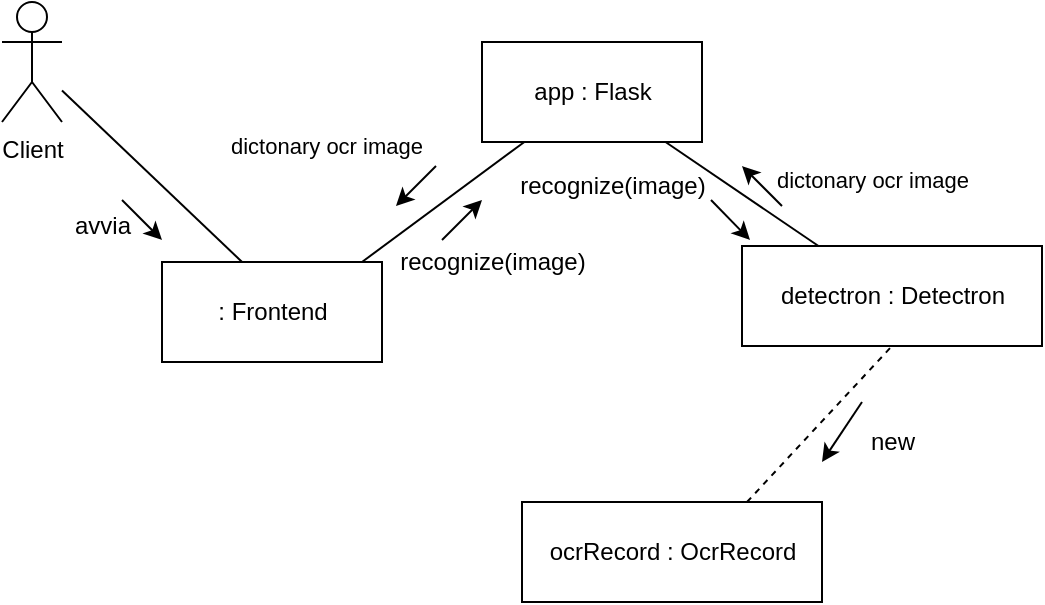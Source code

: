<mxfile version="13.3.5" type="device"><diagram id="COOBP4x2CACEpGDhiHlq" name="Page-1"><mxGraphModel dx="229" dy="134" grid="1" gridSize="10" guides="1" tooltips="1" connect="1" arrows="1" fold="1" page="1" pageScale="1" pageWidth="827" pageHeight="1169" math="0" shadow="0"><root><mxCell id="0"/><mxCell id="1" parent="0"/><mxCell id="hJq33AhxCl7-GNdCh_K8-1" value=": Frontend" style="html=1;" parent="1" vertex="1"><mxGeometry x="140" y="250" width="110" height="50" as="geometry"/></mxCell><mxCell id="hJq33AhxCl7-GNdCh_K8-2" value="app : Flask" style="html=1;" parent="1" vertex="1"><mxGeometry x="300" y="140" width="110" height="50" as="geometry"/></mxCell><mxCell id="hJq33AhxCl7-GNdCh_K8-3" value="detectron : Detectron" style="html=1;" parent="1" vertex="1"><mxGeometry x="430" y="242" width="150" height="50" as="geometry"/></mxCell><mxCell id="hJq33AhxCl7-GNdCh_K8-4" value="ocrRecord : OcrRecord" style="html=1;" parent="1" vertex="1"><mxGeometry x="320" y="370" width="150" height="50" as="geometry"/></mxCell><mxCell id="hJq33AhxCl7-GNdCh_K8-9" value="" style="endArrow=none;html=1;" parent="1" target="hJq33AhxCl7-GNdCh_K8-2" edge="1"><mxGeometry width="50" height="50" relative="1" as="geometry"><mxPoint x="240" y="250" as="sourcePoint"/><mxPoint x="290" y="200" as="targetPoint"/></mxGeometry></mxCell><mxCell id="hJq33AhxCl7-GNdCh_K8-11" value="" style="endArrow=classic;html=1;" parent="1" edge="1"><mxGeometry width="50" height="50" relative="1" as="geometry"><mxPoint x="280" y="239" as="sourcePoint"/><mxPoint x="300" y="219" as="targetPoint"/></mxGeometry></mxCell><mxCell id="hJq33AhxCl7-GNdCh_K8-12" value="recognize(image)" style="text;html=1;align=center;verticalAlign=middle;resizable=0;points=[];autosize=1;" parent="1" vertex="1"><mxGeometry x="250" y="240" width="110" height="20" as="geometry"/></mxCell><mxCell id="hJq33AhxCl7-GNdCh_K8-13" value="" style="endArrow=classic;html=1;" parent="1" edge="1"><mxGeometry width="50" height="50" relative="1" as="geometry"><mxPoint x="277" y="202" as="sourcePoint"/><mxPoint x="257" y="222" as="targetPoint"/></mxGeometry></mxCell><mxCell id="hJq33AhxCl7-GNdCh_K8-14" value="&lt;span style=&quot;font-size: 11px ; background-color: rgb(255 , 255 , 255)&quot;&gt;dictonary ocr image&lt;/span&gt;" style="text;html=1;align=center;verticalAlign=middle;resizable=0;points=[];autosize=1;" parent="1" vertex="1"><mxGeometry x="167" y="182" width="110" height="20" as="geometry"/></mxCell><mxCell id="hJq33AhxCl7-GNdCh_K8-15" value="" style="endArrow=none;html=1;" parent="1" source="hJq33AhxCl7-GNdCh_K8-2" target="hJq33AhxCl7-GNdCh_K8-3" edge="1"><mxGeometry width="50" height="50" relative="1" as="geometry"><mxPoint x="460" y="230" as="sourcePoint"/><mxPoint x="510" y="180" as="targetPoint"/></mxGeometry></mxCell><mxCell id="hJq33AhxCl7-GNdCh_K8-16" value="" style="endArrow=classic;html=1;" parent="1" edge="1"><mxGeometry width="50" height="50" relative="1" as="geometry"><mxPoint x="414.5" y="219" as="sourcePoint"/><mxPoint x="434" y="239" as="targetPoint"/><Array as="points"><mxPoint x="414" y="219"/></Array></mxGeometry></mxCell><mxCell id="hJq33AhxCl7-GNdCh_K8-17" value="" style="endArrow=classic;html=1;" parent="1" edge="1"><mxGeometry width="50" height="50" relative="1" as="geometry"><mxPoint x="450" y="222" as="sourcePoint"/><mxPoint x="430" y="202" as="targetPoint"/></mxGeometry></mxCell><mxCell id="hJq33AhxCl7-GNdCh_K8-18" value="recognize(image)" style="text;html=1;align=center;verticalAlign=middle;resizable=0;points=[];autosize=1;" parent="1" vertex="1"><mxGeometry x="310" y="202" width="110" height="20" as="geometry"/></mxCell><mxCell id="hJq33AhxCl7-GNdCh_K8-19" value="&lt;span style=&quot;font-size: 11px ; background-color: rgb(255 , 255 , 255)&quot;&gt;dictonary ocr image&lt;/span&gt;" style="text;html=1;align=center;verticalAlign=middle;resizable=0;points=[];autosize=1;" parent="1" vertex="1"><mxGeometry x="440" y="199" width="110" height="20" as="geometry"/></mxCell><mxCell id="hJq33AhxCl7-GNdCh_K8-20" value="" style="endArrow=none;dashed=1;html=1;exitX=0.75;exitY=0;exitDx=0;exitDy=0;entryX=0.5;entryY=1;entryDx=0;entryDy=0;" parent="1" source="hJq33AhxCl7-GNdCh_K8-4" target="hJq33AhxCl7-GNdCh_K8-3" edge="1"><mxGeometry width="50" height="50" relative="1" as="geometry"><mxPoint x="430" y="340" as="sourcePoint"/><mxPoint x="480" y="290" as="targetPoint"/></mxGeometry></mxCell><mxCell id="hJq33AhxCl7-GNdCh_K8-21" value="" style="endArrow=classic;html=1;" parent="1" edge="1"><mxGeometry width="50" height="50" relative="1" as="geometry"><mxPoint x="490" y="320" as="sourcePoint"/><mxPoint x="470" y="350" as="targetPoint"/></mxGeometry></mxCell><mxCell id="hJq33AhxCl7-GNdCh_K8-22" value="new" style="text;html=1;align=center;verticalAlign=middle;resizable=0;points=[];autosize=1;" parent="1" vertex="1"><mxGeometry x="485" y="330" width="40" height="20" as="geometry"/></mxCell><mxCell id="hJq33AhxCl7-GNdCh_K8-23" value="Client" style="shape=umlActor;verticalLabelPosition=bottom;labelBackgroundColor=#ffffff;verticalAlign=top;html=1;outlineConnect=0;" parent="1" vertex="1"><mxGeometry x="60" y="120" width="30" height="60" as="geometry"/></mxCell><mxCell id="hJq33AhxCl7-GNdCh_K8-26" value="" style="endArrow=none;html=1;entryX=0.364;entryY=0;entryDx=0;entryDy=0;entryPerimeter=0;" parent="1" source="hJq33AhxCl7-GNdCh_K8-23" target="hJq33AhxCl7-GNdCh_K8-1" edge="1"><mxGeometry width="50" height="50" relative="1" as="geometry"><mxPoint x="110" y="200" as="sourcePoint"/><mxPoint x="183" y="260" as="targetPoint"/></mxGeometry></mxCell><mxCell id="hJq33AhxCl7-GNdCh_K8-27" value="" style="endArrow=classic;html=1;" parent="1" edge="1"><mxGeometry width="50" height="50" relative="1" as="geometry"><mxPoint x="120" y="219" as="sourcePoint"/><mxPoint x="140" y="239" as="targetPoint"/></mxGeometry></mxCell><mxCell id="hJq33AhxCl7-GNdCh_K8-28" value="avvia" style="text;html=1;align=center;verticalAlign=middle;resizable=0;points=[];autosize=1;" parent="1" vertex="1"><mxGeometry x="90" y="222" width="40" height="20" as="geometry"/></mxCell></root></mxGraphModel></diagram></mxfile>